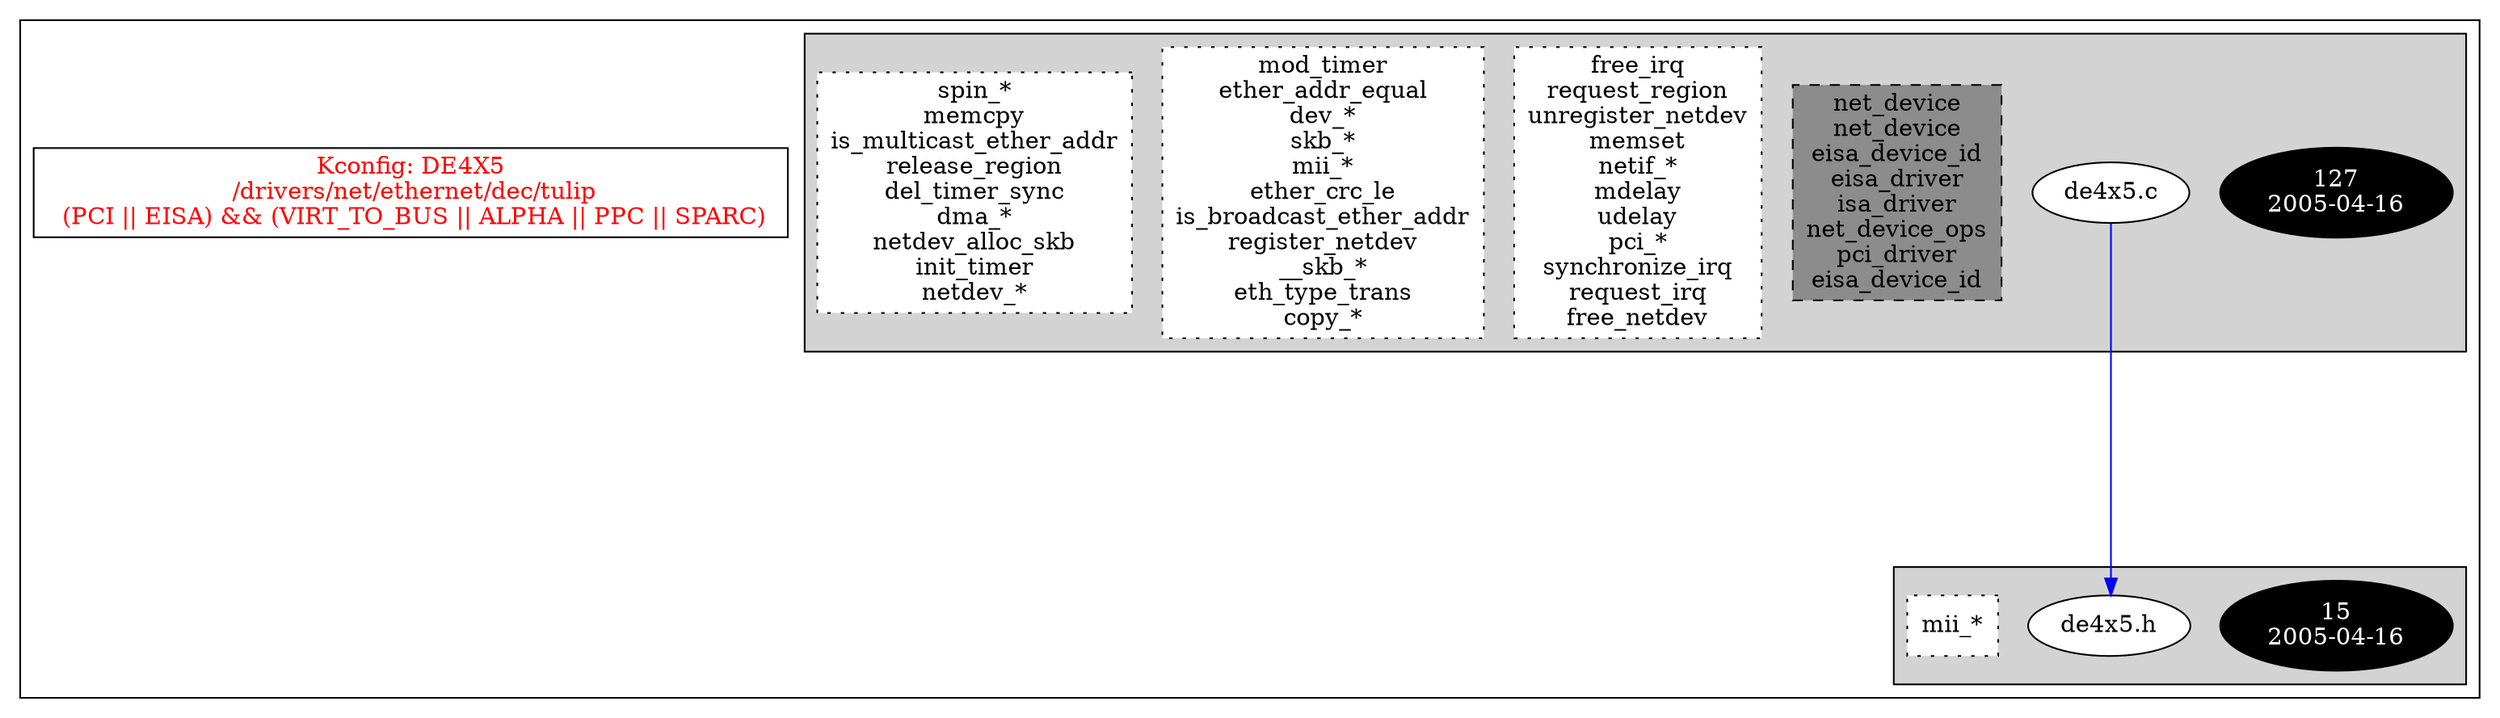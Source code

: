 digraph Driver {
	ranksep=2;
	splines=ortho;
	//Symbol: DE4X5
	subgraph "cluster_DE4X5"{
		subgraph "cluster_de4x5.h" {
			style=filled
			"commit_de4x5.h" [style=filled, fillcolor=black, fontcolor=white, label="15\n2005-04-16"];
			"de4x5.h" [style=filled, fillcolor=white, fontcolor=black, label="de4x5.h\n"];
			"funccall0-de4x5.h" [style="filled,dotted" shape=box, fillcolor=white, fontcolor=black, label="mii_*\n"];
		}
		subgraph "cluster_de4x5.c" {
			style=filled
			"commit_de4x5.c" [style=filled, fillcolor=black, fontcolor=white, label="127\n2005-04-16"];
			"de4x5.c" [style=filled, fillcolor=white, fontcolor=black, label="de4x5.c\n"];
			"structs-de4x5.c" [style="filled,dashed" shape=box, fillcolor=grey55, fontcolor=black, label="net_device\nnet_device\neisa_device_id\neisa_driver\nisa_driver\nnet_device_ops\npci_driver\neisa_device_id\n"];
			"funccall3-de4x5.c" [style="filled,dotted" shape=box, fillcolor=white, fontcolor=black, label="free_irq\nrequest_region\nunregister_netdev\nmemset\nnetif_*\nmdelay\nudelay\npci_*\nsynchronize_irq\nrequest_irq\nfree_netdev\n"];
			"funccall2-de4x5.c" [style="filled,dotted" shape=box, fillcolor=white, fontcolor=black, label="mod_timer\nether_addr_equal\ndev_*\nskb_*\nmii_*\nether_crc_le\nis_broadcast_ether_addr\nregister_netdev\n__skb_*\neth_type_trans\ncopy_*\n"];
			"funccall1-de4x5.c" [style="filled,dotted" shape=box, fillcolor=white, fontcolor=black, label="spin_*\nmemcpy\nis_multicast_ether_addr\nrelease_region\ndel_timer_sync\ndma_*\nnetdev_alloc_skb\ninit_timer\nnetdev_*\n"];
		}
		"K:DE4X5" [label="Kconfig: DE4X5\n /drivers/net/ethernet/dec/tulip\n  (PCI || EISA) && (VIRT_TO_BUS || ALPHA || PPC || SPARC) ", shape=box, fontcolor=red];
	}
"de4x5.c" -> "de4x5.h"[color=blue];
}
